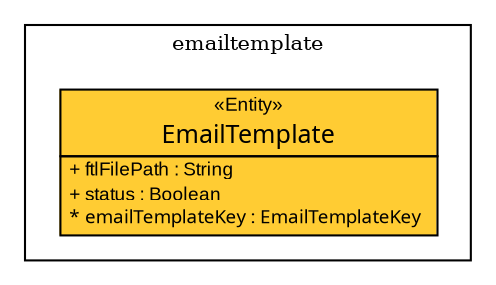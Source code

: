 
	
digraph G {             
	fontsize = 10        
	node [                          
		fontsize = 10                
		fontname="arial"
		shape=plaintext
	     ]        
	     
	edge [                            
		fontsize = 10        
	     ]        
	
	
	
		subgraph clusteremailtemplate {
			label = "emailtemplate"  
			
				
				

	EmailTemplate [label=<<table border="0" cellborder="1" cellspacing="0" cellpadding="0" port="p" bgcolor="#FFCC33">
	<tr><td>
	<table border="0" cellspacing="1" cellpadding="1">
		<tr><td> &laquo;Entity&raquo; </td></tr>
		<tr><td><font face="arialbd"  point-size="12.0"> EmailTemplate </font></td></tr>
	</table></td></tr>
	
	
		<tr><td>
			<table border="0" cellspacing="0" cellpadding="1">	
		
		
			
				<tr><td align="left"> + ftlFilePath : String </td></tr>
			
		
		

		
			
				<tr><td align="left"> + status : Boolean </td></tr>
			
		
		

		
		 
			<tr><td align="left"><font face="arialbd"> * emailTemplateKey : EmailTemplateKey </font> </td></tr>			
		

		
		
			</table>		
		</td></tr>
	
	
	
	</table>>, fontname="arial", fontcolor="black", fontsize=9.0];




			
		}
	

	
		
	edge [arrowhead = "empty"]

		
		
	edge [arrowhead = "none"]

		
		
	
	
	}
	
